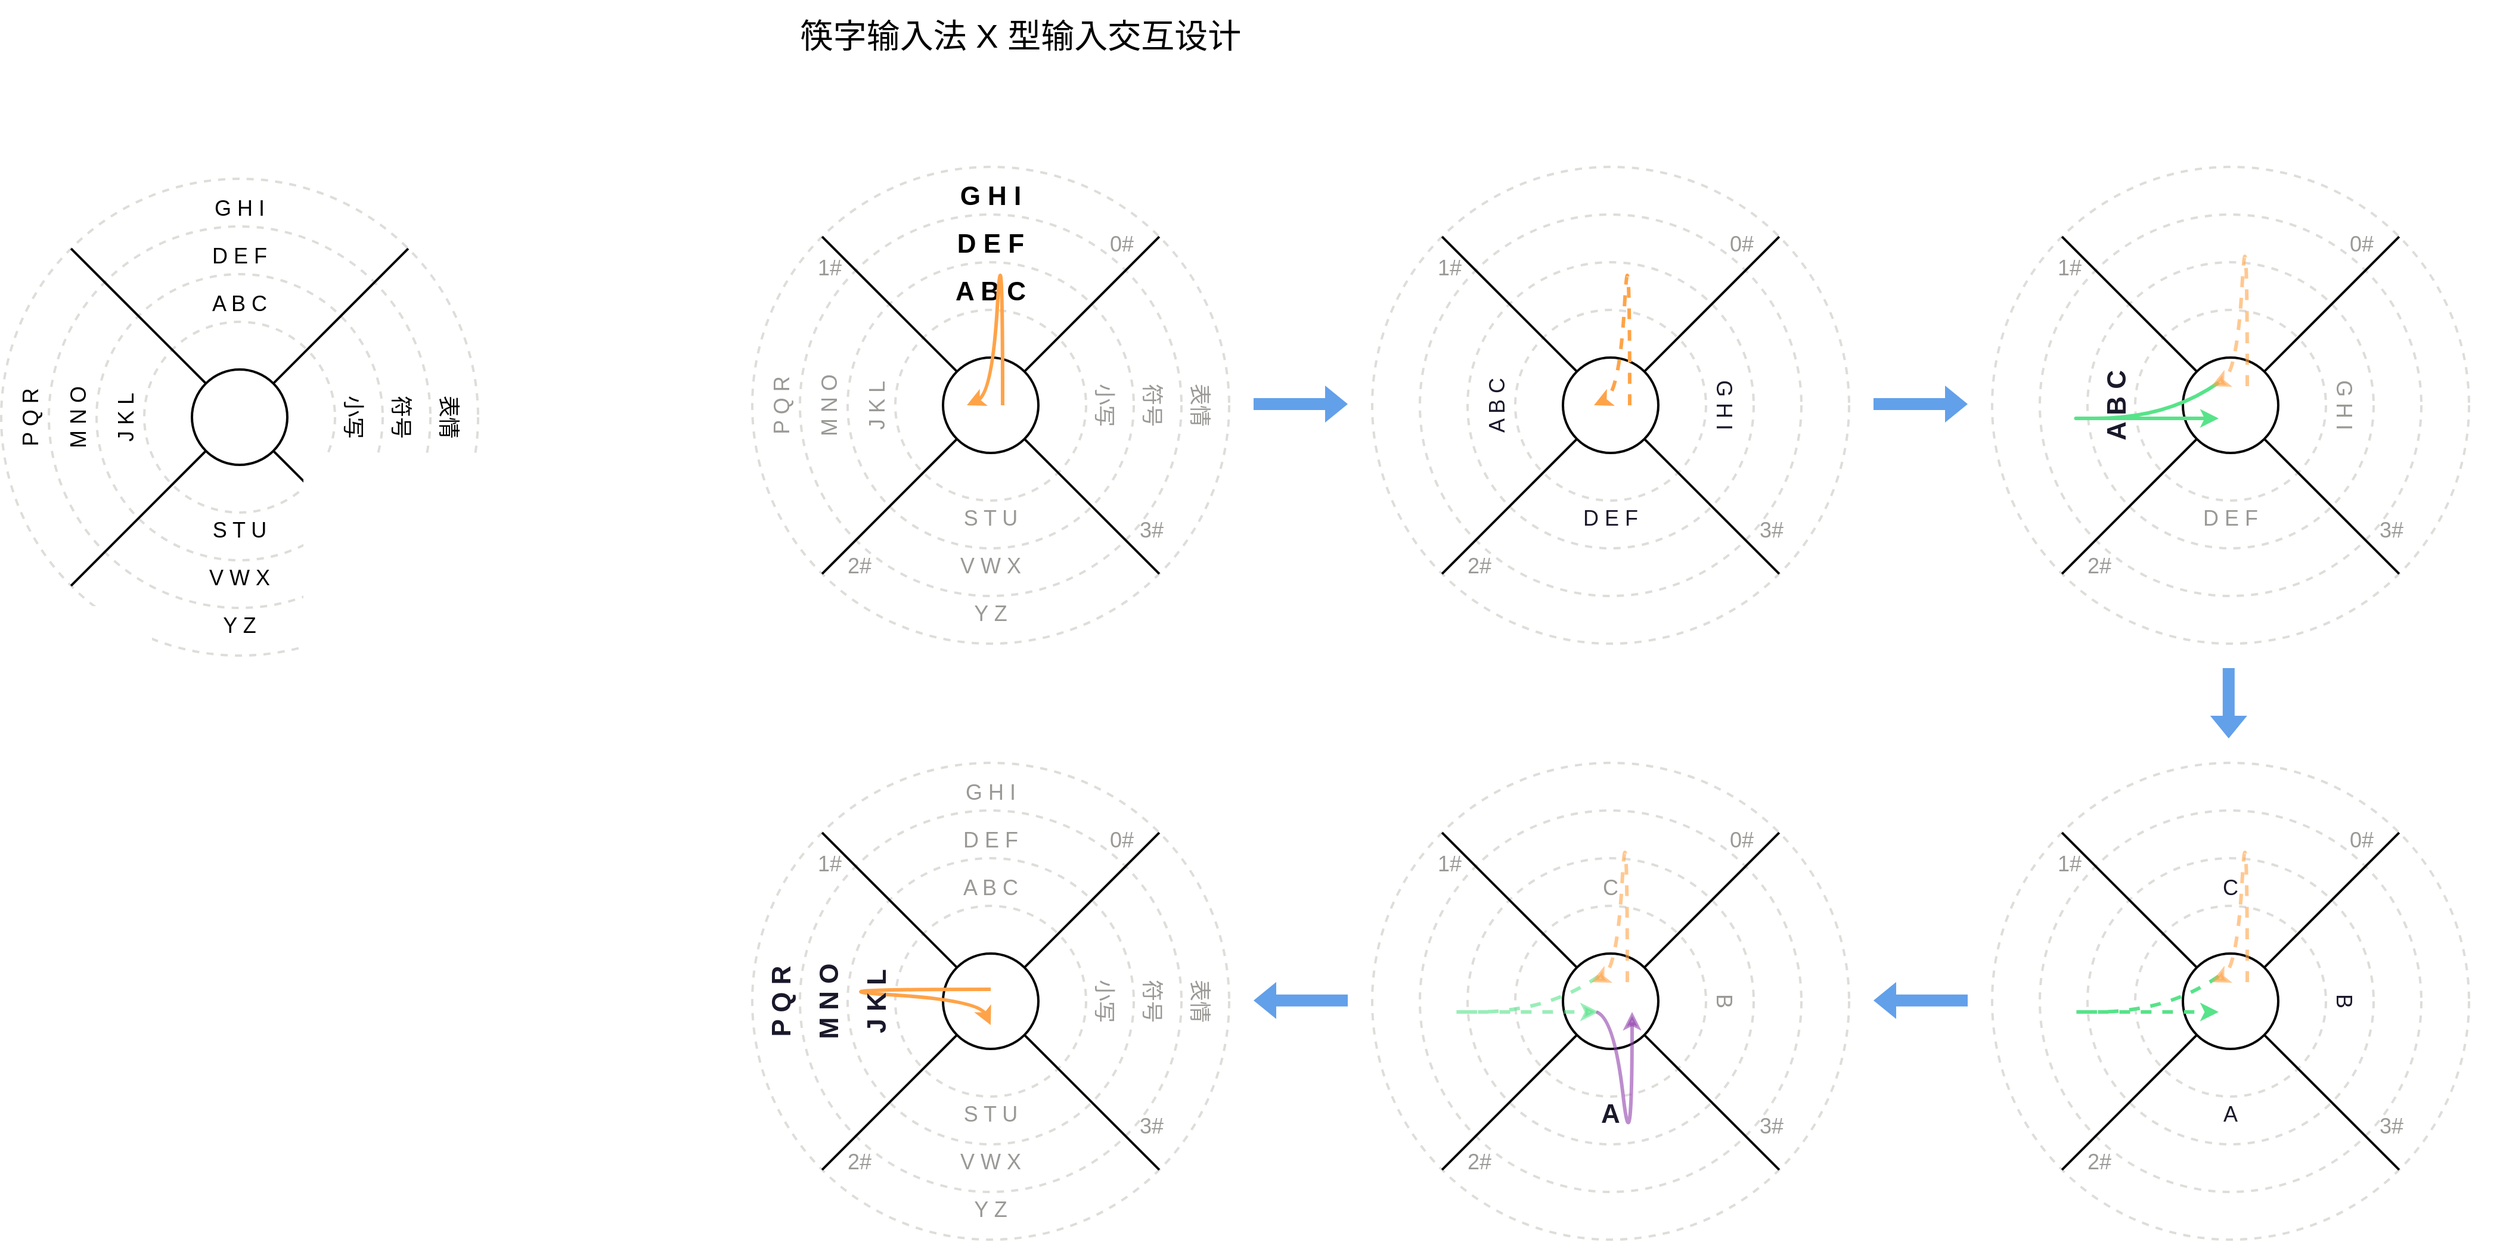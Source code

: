 <mxfile version="26.0.16">
  <diagram name="Page-1" id="z6yH7UmO6E86RNjmYcne">
    <mxGraphModel dx="2537" dy="974" grid="1" gridSize="10" guides="1" tooltips="1" connect="1" arrows="1" fold="1" page="1" pageScale="1" pageWidth="850" pageHeight="1100" math="0" shadow="0">
      <root>
        <mxCell id="0" />
        <mxCell id="1" parent="0" />
        <mxCell id="UyPcug_hA5FNu7lXV_sg-15" value="" style="group;strokeColor=none;" vertex="1" connectable="0" parent="1">
          <mxGeometry x="-590" y="170" width="425" height="400" as="geometry" />
        </mxCell>
        <mxCell id="UyPcug_hA5FNu7lXV_sg-14" value="" style="ellipse;whiteSpace=wrap;html=1;aspect=fixed;fillColor=none;strokeWidth=2;strokeColor=light-dark(#deddda, #ededed);dashed=1;" vertex="1" parent="UyPcug_hA5FNu7lXV_sg-15">
          <mxGeometry width="400" height="400" as="geometry" />
        </mxCell>
        <mxCell id="UyPcug_hA5FNu7lXV_sg-12" value="" style="ellipse;whiteSpace=wrap;html=1;aspect=fixed;fillColor=none;strokeWidth=2;strokeColor=light-dark(#deddda, #ededed);dashed=1;" vertex="1" parent="UyPcug_hA5FNu7lXV_sg-15">
          <mxGeometry x="40" y="40" width="320" height="320" as="geometry" />
        </mxCell>
        <mxCell id="UyPcug_hA5FNu7lXV_sg-11" value="" style="ellipse;whiteSpace=wrap;html=1;aspect=fixed;fillColor=none;strokeWidth=2;strokeColor=light-dark(#deddda, #ededed);dashed=1;" vertex="1" parent="UyPcug_hA5FNu7lXV_sg-15">
          <mxGeometry x="80" y="80" width="240" height="240" as="geometry" />
        </mxCell>
        <mxCell id="UyPcug_hA5FNu7lXV_sg-9" value="" style="ellipse;whiteSpace=wrap;html=1;aspect=fixed;fillColor=none;strokeWidth=2;strokeColor=light-dark(#deddda, #ededed);dashed=1;" vertex="1" parent="UyPcug_hA5FNu7lXV_sg-15">
          <mxGeometry x="120" y="120" width="160" height="160" as="geometry" />
        </mxCell>
        <mxCell id="UyPcug_hA5FNu7lXV_sg-18" value="G H I" style="text;html=1;align=center;verticalAlign=middle;whiteSpace=wrap;rounded=0;fontSize=18;fontStyle=0" vertex="1" parent="UyPcug_hA5FNu7lXV_sg-15">
          <mxGeometry x="150" y="10" width="100" height="30" as="geometry" />
        </mxCell>
        <mxCell id="UyPcug_hA5FNu7lXV_sg-20" style="edgeStyle=none;rounded=0;orthogonalLoop=1;jettySize=auto;html=1;exitX=0;exitY=0;exitDx=0;exitDy=0;entryX=1;entryY=1;entryDx=0;entryDy=0;strokeWidth=2;endArrow=none;startFill=0;" edge="1" parent="UyPcug_hA5FNu7lXV_sg-15" source="UyPcug_hA5FNu7lXV_sg-14" target="UyPcug_hA5FNu7lXV_sg-14">
          <mxGeometry relative="1" as="geometry" />
        </mxCell>
        <mxCell id="UyPcug_hA5FNu7lXV_sg-21" style="edgeStyle=none;rounded=0;orthogonalLoop=1;jettySize=auto;html=1;exitX=1;exitY=0;exitDx=0;exitDy=0;entryX=0;entryY=1;entryDx=0;entryDy=0;strokeWidth=2;endArrow=none;startFill=0;" edge="1" parent="UyPcug_hA5FNu7lXV_sg-15" source="UyPcug_hA5FNu7lXV_sg-14" target="UyPcug_hA5FNu7lXV_sg-14">
          <mxGeometry relative="1" as="geometry" />
        </mxCell>
        <mxCell id="UyPcug_hA5FNu7lXV_sg-6" value="" style="ellipse;whiteSpace=wrap;html=1;aspect=fixed;strokeWidth=2;" vertex="1" parent="UyPcug_hA5FNu7lXV_sg-15">
          <mxGeometry x="160" y="160" width="80" height="80" as="geometry" />
        </mxCell>
        <mxCell id="UyPcug_hA5FNu7lXV_sg-16" value="A B C" style="text;html=1;align=center;verticalAlign=middle;whiteSpace=wrap;rounded=0;fontSize=18;fontStyle=0" vertex="1" parent="UyPcug_hA5FNu7lXV_sg-15">
          <mxGeometry x="150" y="90" width="100" height="30" as="geometry" />
        </mxCell>
        <mxCell id="UyPcug_hA5FNu7lXV_sg-17" value="D E F" style="text;html=1;align=center;verticalAlign=middle;whiteSpace=wrap;rounded=0;fontSize=18;fontStyle=0" vertex="1" parent="UyPcug_hA5FNu7lXV_sg-15">
          <mxGeometry x="150" y="50" width="100" height="30" as="geometry" />
        </mxCell>
        <mxCell id="UyPcug_hA5FNu7lXV_sg-19" value="J K L" style="text;html=1;align=center;verticalAlign=middle;whiteSpace=wrap;rounded=0;fontSize=18;fontStyle=0;rotation=-90;" vertex="1" parent="UyPcug_hA5FNu7lXV_sg-15">
          <mxGeometry x="55" y="185" width="100" height="30" as="geometry" />
        </mxCell>
        <mxCell id="UyPcug_hA5FNu7lXV_sg-22" value="M N O" style="text;html=1;align=center;verticalAlign=middle;whiteSpace=wrap;rounded=0;fontSize=18;fontStyle=0;rotation=-90;" vertex="1" parent="UyPcug_hA5FNu7lXV_sg-15">
          <mxGeometry x="15" y="185" width="100" height="30" as="geometry" />
        </mxCell>
        <mxCell id="UyPcug_hA5FNu7lXV_sg-23" value="P Q R" style="text;html=1;align=center;verticalAlign=middle;whiteSpace=wrap;rounded=0;fontSize=18;fontStyle=0;rotation=-90;" vertex="1" parent="UyPcug_hA5FNu7lXV_sg-15">
          <mxGeometry x="-25" y="185" width="100" height="30" as="geometry" />
        </mxCell>
        <mxCell id="UyPcug_hA5FNu7lXV_sg-24" value="S T U" style="text;html=1;align=center;verticalAlign=middle;whiteSpace=wrap;rounded=0;fontSize=18;fontStyle=0" vertex="1" parent="UyPcug_hA5FNu7lXV_sg-15">
          <mxGeometry x="150" y="280" width="100" height="30" as="geometry" />
        </mxCell>
        <mxCell id="UyPcug_hA5FNu7lXV_sg-25" value="V W X" style="text;html=1;align=center;verticalAlign=middle;whiteSpace=wrap;rounded=0;fontSize=18;fontStyle=0" vertex="1" parent="UyPcug_hA5FNu7lXV_sg-15">
          <mxGeometry x="150" y="320" width="100" height="30" as="geometry" />
        </mxCell>
        <mxCell id="UyPcug_hA5FNu7lXV_sg-26" value="Y Z" style="text;html=1;align=center;verticalAlign=middle;whiteSpace=wrap;rounded=0;fontSize=18;fontStyle=0" vertex="1" parent="UyPcug_hA5FNu7lXV_sg-15">
          <mxGeometry x="150" y="360" width="100" height="30" as="geometry" />
        </mxCell>
        <mxCell id="UyPcug_hA5FNu7lXV_sg-28" value="小写" style="text;html=1;align=center;verticalAlign=middle;whiteSpace=wrap;rounded=0;fontSize=18;fontStyle=0;rotation=90;" vertex="1" parent="UyPcug_hA5FNu7lXV_sg-15">
          <mxGeometry x="245" y="185" width="100" height="30" as="geometry" />
        </mxCell>
        <mxCell id="UyPcug_hA5FNu7lXV_sg-29" value="符号" style="text;html=1;align=center;verticalAlign=middle;whiteSpace=wrap;rounded=0;fontSize=18;fontStyle=0;rotation=90;" vertex="1" parent="UyPcug_hA5FNu7lXV_sg-15">
          <mxGeometry x="285" y="185" width="100" height="30" as="geometry" />
        </mxCell>
        <mxCell id="UyPcug_hA5FNu7lXV_sg-30" value="表情" style="text;html=1;align=center;verticalAlign=middle;whiteSpace=wrap;rounded=0;fontSize=18;fontStyle=0;rotation=90;" vertex="1" parent="UyPcug_hA5FNu7lXV_sg-15">
          <mxGeometry x="325" y="185" width="100" height="30" as="geometry" />
        </mxCell>
        <mxCell id="UyPcug_hA5FNu7lXV_sg-27" value="筷字输入法 X 型输入交互设计" style="text;html=1;align=center;verticalAlign=middle;whiteSpace=wrap;rounded=0;fontSize=28;fontStyle=0" vertex="1" parent="1">
          <mxGeometry x="20" y="20" width="490" height="60" as="geometry" />
        </mxCell>
        <mxCell id="UyPcug_hA5FNu7lXV_sg-31" value="" style="group;strokeColor=none;" vertex="1" connectable="0" parent="1">
          <mxGeometry x="40" y="160" width="425" height="400" as="geometry" />
        </mxCell>
        <mxCell id="UyPcug_hA5FNu7lXV_sg-32" value="" style="ellipse;whiteSpace=wrap;html=1;aspect=fixed;fillColor=none;strokeWidth=2;strokeColor=light-dark(#deddda, #ededed);dashed=1;" vertex="1" parent="UyPcug_hA5FNu7lXV_sg-31">
          <mxGeometry width="400" height="400" as="geometry" />
        </mxCell>
        <mxCell id="UyPcug_hA5FNu7lXV_sg-33" value="" style="ellipse;whiteSpace=wrap;html=1;aspect=fixed;fillColor=none;strokeWidth=2;strokeColor=light-dark(#deddda, #ededed);dashed=1;" vertex="1" parent="UyPcug_hA5FNu7lXV_sg-31">
          <mxGeometry x="40" y="40" width="320" height="320" as="geometry" />
        </mxCell>
        <mxCell id="UyPcug_hA5FNu7lXV_sg-34" value="" style="ellipse;whiteSpace=wrap;html=1;aspect=fixed;fillColor=none;strokeWidth=2;strokeColor=light-dark(#deddda, #ededed);dashed=1;" vertex="1" parent="UyPcug_hA5FNu7lXV_sg-31">
          <mxGeometry x="80" y="80" width="240" height="240" as="geometry" />
        </mxCell>
        <mxCell id="UyPcug_hA5FNu7lXV_sg-35" value="" style="ellipse;whiteSpace=wrap;html=1;aspect=fixed;fillColor=none;strokeWidth=2;strokeColor=light-dark(#deddda, #ededed);dashed=1;" vertex="1" parent="UyPcug_hA5FNu7lXV_sg-31">
          <mxGeometry x="120" y="120" width="160" height="160" as="geometry" />
        </mxCell>
        <mxCell id="UyPcug_hA5FNu7lXV_sg-36" value="G H I" style="text;html=1;align=center;verticalAlign=middle;whiteSpace=wrap;rounded=0;fontSize=22;fontStyle=1" vertex="1" parent="UyPcug_hA5FNu7lXV_sg-31">
          <mxGeometry x="150" y="10" width="100" height="30" as="geometry" />
        </mxCell>
        <mxCell id="UyPcug_hA5FNu7lXV_sg-37" style="edgeStyle=none;rounded=0;orthogonalLoop=1;jettySize=auto;html=1;exitX=0;exitY=0;exitDx=0;exitDy=0;entryX=1;entryY=1;entryDx=0;entryDy=0;strokeWidth=2;endArrow=none;startFill=0;" edge="1" parent="UyPcug_hA5FNu7lXV_sg-31" source="UyPcug_hA5FNu7lXV_sg-32" target="UyPcug_hA5FNu7lXV_sg-32">
          <mxGeometry relative="1" as="geometry" />
        </mxCell>
        <mxCell id="UyPcug_hA5FNu7lXV_sg-38" style="edgeStyle=none;rounded=0;orthogonalLoop=1;jettySize=auto;html=1;exitX=1;exitY=0;exitDx=0;exitDy=0;entryX=0;entryY=1;entryDx=0;entryDy=0;strokeWidth=2;endArrow=none;startFill=0;" edge="1" parent="UyPcug_hA5FNu7lXV_sg-31" source="UyPcug_hA5FNu7lXV_sg-32" target="UyPcug_hA5FNu7lXV_sg-32">
          <mxGeometry relative="1" as="geometry" />
        </mxCell>
        <mxCell id="UyPcug_hA5FNu7lXV_sg-39" value="" style="ellipse;whiteSpace=wrap;html=1;aspect=fixed;strokeWidth=2;fontColor=light-dark(#9a9996, #ededed);" vertex="1" parent="UyPcug_hA5FNu7lXV_sg-31">
          <mxGeometry x="160" y="160" width="80" height="80" as="geometry" />
        </mxCell>
        <mxCell id="UyPcug_hA5FNu7lXV_sg-41" value="D E F" style="text;html=1;align=center;verticalAlign=middle;whiteSpace=wrap;rounded=0;fontSize=22;fontStyle=1" vertex="1" parent="UyPcug_hA5FNu7lXV_sg-31">
          <mxGeometry x="150" y="50" width="100" height="30" as="geometry" />
        </mxCell>
        <mxCell id="UyPcug_hA5FNu7lXV_sg-42" value="J K L" style="text;html=1;align=center;verticalAlign=middle;whiteSpace=wrap;rounded=0;fontSize=18;fontStyle=0;rotation=-90;fontColor=light-dark(#9a9996, #ededed);" vertex="1" parent="UyPcug_hA5FNu7lXV_sg-31">
          <mxGeometry x="55" y="185" width="100" height="30" as="geometry" />
        </mxCell>
        <mxCell id="UyPcug_hA5FNu7lXV_sg-43" value="M N O" style="text;html=1;align=center;verticalAlign=middle;whiteSpace=wrap;rounded=0;fontSize=18;fontStyle=0;rotation=-90;fontColor=light-dark(#9a9996, #ededed);" vertex="1" parent="UyPcug_hA5FNu7lXV_sg-31">
          <mxGeometry x="15" y="185" width="100" height="30" as="geometry" />
        </mxCell>
        <mxCell id="UyPcug_hA5FNu7lXV_sg-44" value="P Q R" style="text;html=1;align=center;verticalAlign=middle;whiteSpace=wrap;rounded=0;fontSize=18;fontStyle=0;rotation=-90;fontColor=light-dark(#9a9996, #ededed);" vertex="1" parent="UyPcug_hA5FNu7lXV_sg-31">
          <mxGeometry x="-25" y="185" width="100" height="30" as="geometry" />
        </mxCell>
        <mxCell id="UyPcug_hA5FNu7lXV_sg-45" value="S T U" style="text;html=1;align=center;verticalAlign=middle;whiteSpace=wrap;rounded=0;fontSize=18;fontStyle=0;fontColor=light-dark(#9a9996, #ededed);" vertex="1" parent="UyPcug_hA5FNu7lXV_sg-31">
          <mxGeometry x="150" y="280" width="100" height="30" as="geometry" />
        </mxCell>
        <mxCell id="UyPcug_hA5FNu7lXV_sg-46" value="V W X" style="text;html=1;align=center;verticalAlign=middle;whiteSpace=wrap;rounded=0;fontSize=18;fontStyle=0;fontColor=light-dark(#9a9996, #ededed);" vertex="1" parent="UyPcug_hA5FNu7lXV_sg-31">
          <mxGeometry x="150" y="320" width="100" height="30" as="geometry" />
        </mxCell>
        <mxCell id="UyPcug_hA5FNu7lXV_sg-47" value="Y Z" style="text;html=1;align=center;verticalAlign=middle;whiteSpace=wrap;rounded=0;fontSize=18;fontStyle=0;fontColor=light-dark(#9a9996, #ededed);" vertex="1" parent="UyPcug_hA5FNu7lXV_sg-31">
          <mxGeometry x="150" y="360" width="100" height="30" as="geometry" />
        </mxCell>
        <mxCell id="UyPcug_hA5FNu7lXV_sg-48" value="小写" style="text;html=1;align=center;verticalAlign=middle;whiteSpace=wrap;rounded=0;fontSize=18;fontStyle=0;rotation=90;fontColor=light-dark(#9a9996, #ededed);" vertex="1" parent="UyPcug_hA5FNu7lXV_sg-31">
          <mxGeometry x="245" y="185" width="100" height="30" as="geometry" />
        </mxCell>
        <mxCell id="UyPcug_hA5FNu7lXV_sg-49" value="符号" style="text;html=1;align=center;verticalAlign=middle;whiteSpace=wrap;rounded=0;fontSize=18;fontStyle=0;rotation=90;fontColor=light-dark(#9a9996, #ededed);" vertex="1" parent="UyPcug_hA5FNu7lXV_sg-31">
          <mxGeometry x="285" y="185" width="100" height="30" as="geometry" />
        </mxCell>
        <mxCell id="UyPcug_hA5FNu7lXV_sg-50" value="表情" style="text;html=1;align=center;verticalAlign=middle;whiteSpace=wrap;rounded=0;fontSize=18;fontStyle=0;rotation=90;fontColor=light-dark(#9a9996, #ededed);" vertex="1" parent="UyPcug_hA5FNu7lXV_sg-31">
          <mxGeometry x="325" y="185" width="100" height="30" as="geometry" />
        </mxCell>
        <mxCell id="UyPcug_hA5FNu7lXV_sg-40" value="A B C" style="text;html=1;align=center;verticalAlign=middle;whiteSpace=wrap;rounded=0;fontSize=22;fontStyle=1" vertex="1" parent="UyPcug_hA5FNu7lXV_sg-31">
          <mxGeometry x="150" y="90" width="100" height="30" as="geometry" />
        </mxCell>
        <mxCell id="UyPcug_hA5FNu7lXV_sg-186" value="0#" style="text;html=1;align=center;verticalAlign=middle;whiteSpace=wrap;rounded=0;fontSize=18;fontStyle=0;fontColor=light-dark(#9a9996, #ededed);" vertex="1" parent="UyPcug_hA5FNu7lXV_sg-31">
          <mxGeometry x="285" y="50" width="50" height="30" as="geometry" />
        </mxCell>
        <mxCell id="UyPcug_hA5FNu7lXV_sg-188" value="1#" style="text;html=1;align=center;verticalAlign=middle;whiteSpace=wrap;rounded=0;fontSize=18;fontStyle=0;fontColor=light-dark(#9a9996, #ededed);" vertex="1" parent="UyPcug_hA5FNu7lXV_sg-31">
          <mxGeometry x="40" y="70" width="50" height="30" as="geometry" />
        </mxCell>
        <mxCell id="UyPcug_hA5FNu7lXV_sg-189" value="2#" style="text;html=1;align=center;verticalAlign=middle;whiteSpace=wrap;rounded=0;fontSize=18;fontStyle=0;fontColor=light-dark(#9a9996, #ededed);" vertex="1" parent="UyPcug_hA5FNu7lXV_sg-31">
          <mxGeometry x="65" y="320" width="50" height="30" as="geometry" />
        </mxCell>
        <mxCell id="UyPcug_hA5FNu7lXV_sg-190" value="3#" style="text;html=1;align=center;verticalAlign=middle;whiteSpace=wrap;rounded=0;fontSize=18;fontStyle=0;fontColor=light-dark(#9a9996, #ededed);" vertex="1" parent="UyPcug_hA5FNu7lXV_sg-31">
          <mxGeometry x="310" y="290" width="50" height="30" as="geometry" />
        </mxCell>
        <mxCell id="UyPcug_hA5FNu7lXV_sg-54" value="" style="group;strokeColor=none;" vertex="1" connectable="0" parent="1">
          <mxGeometry x="560" y="160" width="425" height="400" as="geometry" />
        </mxCell>
        <mxCell id="UyPcug_hA5FNu7lXV_sg-55" value="" style="ellipse;whiteSpace=wrap;html=1;aspect=fixed;fillColor=none;strokeWidth=2;strokeColor=light-dark(#deddda, #ededed);dashed=1;" vertex="1" parent="UyPcug_hA5FNu7lXV_sg-54">
          <mxGeometry width="400" height="400" as="geometry" />
        </mxCell>
        <mxCell id="UyPcug_hA5FNu7lXV_sg-56" value="" style="ellipse;whiteSpace=wrap;html=1;aspect=fixed;fillColor=none;strokeWidth=2;strokeColor=light-dark(#deddda, #ededed);dashed=1;" vertex="1" parent="UyPcug_hA5FNu7lXV_sg-54">
          <mxGeometry x="40" y="40" width="320" height="320" as="geometry" />
        </mxCell>
        <mxCell id="UyPcug_hA5FNu7lXV_sg-57" value="" style="ellipse;whiteSpace=wrap;html=1;aspect=fixed;fillColor=none;strokeWidth=2;strokeColor=light-dark(#deddda, #ededed);dashed=1;" vertex="1" parent="UyPcug_hA5FNu7lXV_sg-54">
          <mxGeometry x="80" y="80" width="240" height="240" as="geometry" />
        </mxCell>
        <mxCell id="UyPcug_hA5FNu7lXV_sg-58" value="" style="ellipse;whiteSpace=wrap;html=1;aspect=fixed;fillColor=none;strokeWidth=2;strokeColor=light-dark(#deddda, #ededed);dashed=1;" vertex="1" parent="UyPcug_hA5FNu7lXV_sg-54">
          <mxGeometry x="120" y="120" width="160" height="160" as="geometry" />
        </mxCell>
        <mxCell id="UyPcug_hA5FNu7lXV_sg-60" style="edgeStyle=none;rounded=0;orthogonalLoop=1;jettySize=auto;html=1;exitX=0;exitY=0;exitDx=0;exitDy=0;entryX=1;entryY=1;entryDx=0;entryDy=0;strokeWidth=2;endArrow=none;startFill=0;" edge="1" parent="UyPcug_hA5FNu7lXV_sg-54" source="UyPcug_hA5FNu7lXV_sg-55" target="UyPcug_hA5FNu7lXV_sg-55">
          <mxGeometry relative="1" as="geometry" />
        </mxCell>
        <mxCell id="UyPcug_hA5FNu7lXV_sg-61" style="edgeStyle=none;rounded=0;orthogonalLoop=1;jettySize=auto;html=1;exitX=1;exitY=0;exitDx=0;exitDy=0;entryX=0;entryY=1;entryDx=0;entryDy=0;strokeWidth=2;endArrow=none;startFill=0;" edge="1" parent="UyPcug_hA5FNu7lXV_sg-54" source="UyPcug_hA5FNu7lXV_sg-55" target="UyPcug_hA5FNu7lXV_sg-55">
          <mxGeometry relative="1" as="geometry" />
        </mxCell>
        <mxCell id="UyPcug_hA5FNu7lXV_sg-62" value="" style="ellipse;whiteSpace=wrap;html=1;aspect=fixed;strokeWidth=2;fontColor=light-dark(#9a9996, #ededed);" vertex="1" parent="UyPcug_hA5FNu7lXV_sg-54">
          <mxGeometry x="160" y="160" width="80" height="80" as="geometry" />
        </mxCell>
        <mxCell id="UyPcug_hA5FNu7lXV_sg-65" value="A B C" style="text;html=1;align=center;verticalAlign=middle;whiteSpace=wrap;rounded=0;fontSize=18;fontStyle=0;rotation=-90;fontColor=light-dark(#1a192b, #ededed);" vertex="1" parent="UyPcug_hA5FNu7lXV_sg-54">
          <mxGeometry x="55" y="185" width="100" height="30" as="geometry" />
        </mxCell>
        <mxCell id="UyPcug_hA5FNu7lXV_sg-68" value="D E F" style="text;html=1;align=center;verticalAlign=middle;whiteSpace=wrap;rounded=0;fontSize=18;fontStyle=0;fontColor=light-dark(#1a192b, #ededed);" vertex="1" parent="UyPcug_hA5FNu7lXV_sg-54">
          <mxGeometry x="150" y="280" width="100" height="30" as="geometry" />
        </mxCell>
        <mxCell id="UyPcug_hA5FNu7lXV_sg-71" value="G H I" style="text;html=1;align=center;verticalAlign=middle;whiteSpace=wrap;rounded=0;fontSize=18;fontStyle=0;rotation=90;fontColor=light-dark(#1a192b, #ededed);" vertex="1" parent="UyPcug_hA5FNu7lXV_sg-54">
          <mxGeometry x="245" y="185" width="100" height="30" as="geometry" />
        </mxCell>
        <mxCell id="UyPcug_hA5FNu7lXV_sg-191" value="2#" style="text;html=1;align=center;verticalAlign=middle;whiteSpace=wrap;rounded=0;fontSize=18;fontStyle=0;fontColor=light-dark(#9a9996, #ededed);" vertex="1" parent="UyPcug_hA5FNu7lXV_sg-54">
          <mxGeometry x="65" y="320" width="50" height="30" as="geometry" />
        </mxCell>
        <mxCell id="UyPcug_hA5FNu7lXV_sg-192" value="3#" style="text;html=1;align=center;verticalAlign=middle;whiteSpace=wrap;rounded=0;fontSize=18;fontStyle=0;fontColor=light-dark(#9a9996, #ededed);" vertex="1" parent="UyPcug_hA5FNu7lXV_sg-54">
          <mxGeometry x="310" y="290" width="50" height="30" as="geometry" />
        </mxCell>
        <mxCell id="UyPcug_hA5FNu7lXV_sg-193" value="0#" style="text;html=1;align=center;verticalAlign=middle;whiteSpace=wrap;rounded=0;fontSize=18;fontStyle=0;fontColor=light-dark(#9a9996, #ededed);" vertex="1" parent="UyPcug_hA5FNu7lXV_sg-54">
          <mxGeometry x="285" y="50" width="50" height="30" as="geometry" />
        </mxCell>
        <mxCell id="UyPcug_hA5FNu7lXV_sg-194" value="1#" style="text;html=1;align=center;verticalAlign=middle;whiteSpace=wrap;rounded=0;fontSize=18;fontStyle=0;fontColor=light-dark(#9a9996, #ededed);" vertex="1" parent="UyPcug_hA5FNu7lXV_sg-54">
          <mxGeometry x="40" y="70" width="50" height="30" as="geometry" />
        </mxCell>
        <mxCell id="UyPcug_hA5FNu7lXV_sg-74" value="" style="group" vertex="1" connectable="0" parent="1">
          <mxGeometry x="746" y="250" width="30" height="110" as="geometry" />
        </mxCell>
        <mxCell id="UyPcug_hA5FNu7lXV_sg-75" value="" style="rounded=0;whiteSpace=wrap;html=1;fillColor=none;strokeColor=none;" vertex="1" parent="UyPcug_hA5FNu7lXV_sg-74">
          <mxGeometry width="30" height="110" as="geometry" />
        </mxCell>
        <mxCell id="UyPcug_hA5FNu7lXV_sg-78" value="" style="curved=1;endArrow=classic;html=1;rounded=0;strokeWidth=3;strokeColor=light-dark(#ffa348, #ededed);entryX=0;entryY=1;entryDx=0;entryDy=0;exitX=1;exitY=1;exitDx=0;exitDy=0;dashed=1;" edge="1" parent="UyPcug_hA5FNu7lXV_sg-74" source="UyPcug_hA5FNu7lXV_sg-75" target="UyPcug_hA5FNu7lXV_sg-75">
          <mxGeometry width="50" height="50" relative="1" as="geometry">
            <mxPoint x="-6" y="-60" as="sourcePoint" />
            <mxPoint x="24" y="-110" as="targetPoint" />
            <Array as="points">
              <mxPoint x="30" y="-50" />
              <mxPoint x="21.429" y="100" />
            </Array>
          </mxGeometry>
        </mxCell>
        <mxCell id="UyPcug_hA5FNu7lXV_sg-80" value="" style="group" vertex="1" connectable="0" parent="1">
          <mxGeometry x="220" y="250" width="30" height="110" as="geometry" />
        </mxCell>
        <mxCell id="UyPcug_hA5FNu7lXV_sg-81" value="" style="rounded=0;whiteSpace=wrap;html=1;fillColor=none;strokeColor=none;" vertex="1" parent="UyPcug_hA5FNu7lXV_sg-80">
          <mxGeometry width="30" height="110" as="geometry" />
        </mxCell>
        <mxCell id="UyPcug_hA5FNu7lXV_sg-82" value="" style="curved=1;endArrow=classic;html=1;rounded=0;strokeWidth=3;strokeColor=light-dark(#ffa348, #ededed);entryX=0;entryY=1;entryDx=0;entryDy=0;exitX=1;exitY=1;exitDx=0;exitDy=0;" edge="1" parent="UyPcug_hA5FNu7lXV_sg-80" source="UyPcug_hA5FNu7lXV_sg-81" target="UyPcug_hA5FNu7lXV_sg-81">
          <mxGeometry width="50" height="50" relative="1" as="geometry">
            <mxPoint x="-6" y="-60" as="sourcePoint" />
            <mxPoint x="24" y="-110" as="targetPoint" />
            <Array as="points">
              <mxPoint x="30" y="-50" />
              <mxPoint x="21.429" y="100" />
            </Array>
          </mxGeometry>
        </mxCell>
        <mxCell id="UyPcug_hA5FNu7lXV_sg-83" value="" style="group;strokeColor=none;" vertex="1" connectable="0" parent="1">
          <mxGeometry x="1080" y="160" width="425" height="400" as="geometry" />
        </mxCell>
        <mxCell id="UyPcug_hA5FNu7lXV_sg-84" value="" style="ellipse;whiteSpace=wrap;html=1;aspect=fixed;fillColor=none;strokeWidth=2;strokeColor=light-dark(#deddda, #ededed);dashed=1;" vertex="1" parent="UyPcug_hA5FNu7lXV_sg-83">
          <mxGeometry width="400" height="400" as="geometry" />
        </mxCell>
        <mxCell id="UyPcug_hA5FNu7lXV_sg-85" value="" style="ellipse;whiteSpace=wrap;html=1;aspect=fixed;fillColor=none;strokeWidth=2;strokeColor=light-dark(#deddda, #ededed);dashed=1;" vertex="1" parent="UyPcug_hA5FNu7lXV_sg-83">
          <mxGeometry x="40" y="40" width="320" height="320" as="geometry" />
        </mxCell>
        <mxCell id="UyPcug_hA5FNu7lXV_sg-86" value="" style="ellipse;whiteSpace=wrap;html=1;aspect=fixed;fillColor=none;strokeWidth=2;strokeColor=light-dark(#deddda, #ededed);dashed=1;" vertex="1" parent="UyPcug_hA5FNu7lXV_sg-83">
          <mxGeometry x="80" y="80" width="240" height="240" as="geometry" />
        </mxCell>
        <mxCell id="UyPcug_hA5FNu7lXV_sg-87" value="" style="ellipse;whiteSpace=wrap;html=1;aspect=fixed;fillColor=none;strokeWidth=2;strokeColor=light-dark(#deddda, #ededed);dashed=1;" vertex="1" parent="UyPcug_hA5FNu7lXV_sg-83">
          <mxGeometry x="120" y="120" width="160" height="160" as="geometry" />
        </mxCell>
        <mxCell id="UyPcug_hA5FNu7lXV_sg-88" style="edgeStyle=none;rounded=0;orthogonalLoop=1;jettySize=auto;html=1;exitX=0;exitY=0;exitDx=0;exitDy=0;entryX=1;entryY=1;entryDx=0;entryDy=0;strokeWidth=2;endArrow=none;startFill=0;" edge="1" parent="UyPcug_hA5FNu7lXV_sg-83" source="UyPcug_hA5FNu7lXV_sg-84" target="UyPcug_hA5FNu7lXV_sg-84">
          <mxGeometry relative="1" as="geometry" />
        </mxCell>
        <mxCell id="UyPcug_hA5FNu7lXV_sg-89" style="edgeStyle=none;rounded=0;orthogonalLoop=1;jettySize=auto;html=1;exitX=1;exitY=0;exitDx=0;exitDy=0;entryX=0;entryY=1;entryDx=0;entryDy=0;strokeWidth=2;endArrow=none;startFill=0;" edge="1" parent="UyPcug_hA5FNu7lXV_sg-83" source="UyPcug_hA5FNu7lXV_sg-84" target="UyPcug_hA5FNu7lXV_sg-84">
          <mxGeometry relative="1" as="geometry" />
        </mxCell>
        <mxCell id="UyPcug_hA5FNu7lXV_sg-90" value="" style="ellipse;whiteSpace=wrap;html=1;aspect=fixed;strokeWidth=2;fontColor=light-dark(#9a9996, #ededed);" vertex="1" parent="UyPcug_hA5FNu7lXV_sg-83">
          <mxGeometry x="160" y="160" width="80" height="80" as="geometry" />
        </mxCell>
        <mxCell id="UyPcug_hA5FNu7lXV_sg-92" value="D E F" style="text;html=1;align=center;verticalAlign=middle;whiteSpace=wrap;rounded=0;fontSize=18;fontStyle=0;fontColor=light-dark(#9a9996, #ededed);" vertex="1" parent="UyPcug_hA5FNu7lXV_sg-83">
          <mxGeometry x="150" y="280" width="100" height="30" as="geometry" />
        </mxCell>
        <mxCell id="UyPcug_hA5FNu7lXV_sg-93" value="G H I" style="text;html=1;align=center;verticalAlign=middle;whiteSpace=wrap;rounded=0;fontSize=18;fontStyle=0;rotation=90;fontColor=light-dark(#9a9996, #ededed);" vertex="1" parent="UyPcug_hA5FNu7lXV_sg-83">
          <mxGeometry x="245" y="185" width="100" height="30" as="geometry" />
        </mxCell>
        <mxCell id="UyPcug_hA5FNu7lXV_sg-100" value="" style="group" vertex="1" connectable="0" parent="UyPcug_hA5FNu7lXV_sg-83">
          <mxGeometry x="70" y="181" width="120" height="30" as="geometry" />
        </mxCell>
        <mxCell id="UyPcug_hA5FNu7lXV_sg-101" value="" style="rounded=0;whiteSpace=wrap;html=1;fillColor=none;strokeColor=none;" vertex="1" parent="UyPcug_hA5FNu7lXV_sg-100">
          <mxGeometry width="120" height="30.0" as="geometry" />
        </mxCell>
        <mxCell id="UyPcug_hA5FNu7lXV_sg-102" value="" style="curved=1;endArrow=classic;html=1;rounded=0;strokeWidth=3;strokeColor=light-dark(#57e389, #ededed);entryX=1;entryY=1;entryDx=0;entryDy=0;exitX=1;exitY=0;exitDx=0;exitDy=0;" edge="1" parent="UyPcug_hA5FNu7lXV_sg-100" source="UyPcug_hA5FNu7lXV_sg-101" target="UyPcug_hA5FNu7lXV_sg-101">
          <mxGeometry width="50" height="50" relative="1" as="geometry">
            <mxPoint x="154.286" y="90" as="sourcePoint" />
            <mxPoint x="96" y="-30.0" as="targetPoint" />
            <Array as="points">
              <mxPoint x="77.143" y="30" />
              <mxPoint x="-42.857" y="30" />
            </Array>
          </mxGeometry>
        </mxCell>
        <mxCell id="UyPcug_hA5FNu7lXV_sg-91" value="A B C" style="text;html=1;align=center;verticalAlign=middle;whiteSpace=wrap;rounded=0;fontSize=22;fontStyle=1;rotation=-90;fontColor=light-dark(#1a192b, #ededed);" vertex="1" parent="UyPcug_hA5FNu7lXV_sg-83">
          <mxGeometry x="55" y="185" width="100" height="30" as="geometry" />
        </mxCell>
        <mxCell id="UyPcug_hA5FNu7lXV_sg-195" value="2#" style="text;html=1;align=center;verticalAlign=middle;whiteSpace=wrap;rounded=0;fontSize=18;fontStyle=0;fontColor=light-dark(#9a9996, #ededed);" vertex="1" parent="UyPcug_hA5FNu7lXV_sg-83">
          <mxGeometry x="65" y="320" width="50" height="30" as="geometry" />
        </mxCell>
        <mxCell id="UyPcug_hA5FNu7lXV_sg-196" value="3#" style="text;html=1;align=center;verticalAlign=middle;whiteSpace=wrap;rounded=0;fontSize=18;fontStyle=0;fontColor=light-dark(#9a9996, #ededed);" vertex="1" parent="UyPcug_hA5FNu7lXV_sg-83">
          <mxGeometry x="310" y="290" width="50" height="30" as="geometry" />
        </mxCell>
        <mxCell id="UyPcug_hA5FNu7lXV_sg-197" value="0#" style="text;html=1;align=center;verticalAlign=middle;whiteSpace=wrap;rounded=0;fontSize=18;fontStyle=0;fontColor=light-dark(#9a9996, #ededed);" vertex="1" parent="UyPcug_hA5FNu7lXV_sg-83">
          <mxGeometry x="285" y="50" width="50" height="30" as="geometry" />
        </mxCell>
        <mxCell id="UyPcug_hA5FNu7lXV_sg-198" value="1#" style="text;html=1;align=center;verticalAlign=middle;whiteSpace=wrap;rounded=0;fontSize=18;fontStyle=0;fontColor=light-dark(#9a9996, #ededed);" vertex="1" parent="UyPcug_hA5FNu7lXV_sg-83">
          <mxGeometry x="40" y="70" width="50" height="30" as="geometry" />
        </mxCell>
        <mxCell id="UyPcug_hA5FNu7lXV_sg-94" value="" style="group" vertex="1" connectable="0" parent="1">
          <mxGeometry x="1264" y="234" width="30" height="110" as="geometry" />
        </mxCell>
        <mxCell id="UyPcug_hA5FNu7lXV_sg-95" value="" style="rounded=0;whiteSpace=wrap;html=1;fillColor=none;strokeColor=none;" vertex="1" parent="UyPcug_hA5FNu7lXV_sg-94">
          <mxGeometry width="30" height="110" as="geometry" />
        </mxCell>
        <mxCell id="UyPcug_hA5FNu7lXV_sg-96" value="" style="curved=1;endArrow=classic;html=1;rounded=0;strokeWidth=3;strokeColor=light-dark(#ffa348, #ededed);entryX=0;entryY=1;entryDx=0;entryDy=0;exitX=1;exitY=1;exitDx=0;exitDy=0;dashed=1;opacity=60;" edge="1" parent="UyPcug_hA5FNu7lXV_sg-94" source="UyPcug_hA5FNu7lXV_sg-95" target="UyPcug_hA5FNu7lXV_sg-95">
          <mxGeometry width="50" height="50" relative="1" as="geometry">
            <mxPoint x="-6" y="-60" as="sourcePoint" />
            <mxPoint x="24" y="-110" as="targetPoint" />
            <Array as="points">
              <mxPoint x="30" y="-50" />
              <mxPoint x="21.429" y="100" />
            </Array>
          </mxGeometry>
        </mxCell>
        <mxCell id="UyPcug_hA5FNu7lXV_sg-103" value="" style="group;strokeColor=none;" vertex="1" connectable="0" parent="1">
          <mxGeometry x="1080" y="660" width="425" height="400" as="geometry" />
        </mxCell>
        <mxCell id="UyPcug_hA5FNu7lXV_sg-104" value="" style="ellipse;whiteSpace=wrap;html=1;aspect=fixed;fillColor=none;strokeWidth=2;strokeColor=light-dark(#deddda, #ededed);dashed=1;" vertex="1" parent="UyPcug_hA5FNu7lXV_sg-103">
          <mxGeometry width="400" height="400" as="geometry" />
        </mxCell>
        <mxCell id="UyPcug_hA5FNu7lXV_sg-105" value="" style="ellipse;whiteSpace=wrap;html=1;aspect=fixed;fillColor=none;strokeWidth=2;strokeColor=light-dark(#deddda, #ededed);dashed=1;" vertex="1" parent="UyPcug_hA5FNu7lXV_sg-103">
          <mxGeometry x="40" y="40" width="320" height="320" as="geometry" />
        </mxCell>
        <mxCell id="UyPcug_hA5FNu7lXV_sg-106" value="" style="ellipse;whiteSpace=wrap;html=1;aspect=fixed;fillColor=none;strokeWidth=2;strokeColor=light-dark(#deddda, #ededed);dashed=1;" vertex="1" parent="UyPcug_hA5FNu7lXV_sg-103">
          <mxGeometry x="80" y="80" width="240" height="240" as="geometry" />
        </mxCell>
        <mxCell id="UyPcug_hA5FNu7lXV_sg-107" value="" style="ellipse;whiteSpace=wrap;html=1;aspect=fixed;fillColor=none;strokeWidth=2;strokeColor=light-dark(#deddda, #ededed);dashed=1;" vertex="1" parent="UyPcug_hA5FNu7lXV_sg-103">
          <mxGeometry x="120" y="120" width="160" height="160" as="geometry" />
        </mxCell>
        <mxCell id="UyPcug_hA5FNu7lXV_sg-108" style="edgeStyle=none;rounded=0;orthogonalLoop=1;jettySize=auto;html=1;exitX=0;exitY=0;exitDx=0;exitDy=0;entryX=1;entryY=1;entryDx=0;entryDy=0;strokeWidth=2;endArrow=none;startFill=0;" edge="1" parent="UyPcug_hA5FNu7lXV_sg-103" source="UyPcug_hA5FNu7lXV_sg-104" target="UyPcug_hA5FNu7lXV_sg-104">
          <mxGeometry relative="1" as="geometry" />
        </mxCell>
        <mxCell id="UyPcug_hA5FNu7lXV_sg-109" style="edgeStyle=none;rounded=0;orthogonalLoop=1;jettySize=auto;html=1;exitX=1;exitY=0;exitDx=0;exitDy=0;entryX=0;entryY=1;entryDx=0;entryDy=0;strokeWidth=2;endArrow=none;startFill=0;" edge="1" parent="UyPcug_hA5FNu7lXV_sg-103" source="UyPcug_hA5FNu7lXV_sg-104" target="UyPcug_hA5FNu7lXV_sg-104">
          <mxGeometry relative="1" as="geometry" />
        </mxCell>
        <mxCell id="UyPcug_hA5FNu7lXV_sg-110" value="" style="ellipse;whiteSpace=wrap;html=1;aspect=fixed;strokeWidth=2;fontColor=light-dark(#9a9996, #ededed);" vertex="1" parent="UyPcug_hA5FNu7lXV_sg-103">
          <mxGeometry x="160" y="160" width="80" height="80" as="geometry" />
        </mxCell>
        <mxCell id="UyPcug_hA5FNu7lXV_sg-113" value="" style="group" vertex="1" connectable="0" parent="UyPcug_hA5FNu7lXV_sg-103">
          <mxGeometry x="70" y="179" width="120" height="30" as="geometry" />
        </mxCell>
        <mxCell id="UyPcug_hA5FNu7lXV_sg-114" value="" style="rounded=0;whiteSpace=wrap;html=1;fillColor=none;strokeColor=none;" vertex="1" parent="UyPcug_hA5FNu7lXV_sg-113">
          <mxGeometry width="120" height="30.0" as="geometry" />
        </mxCell>
        <mxCell id="UyPcug_hA5FNu7lXV_sg-115" value="" style="curved=1;endArrow=classic;html=1;rounded=0;strokeWidth=3;strokeColor=light-dark(#57e389, #ededed);entryX=1;entryY=1;entryDx=0;entryDy=0;exitX=1;exitY=0;exitDx=0;exitDy=0;dashed=1;" edge="1" parent="UyPcug_hA5FNu7lXV_sg-113" source="UyPcug_hA5FNu7lXV_sg-114" target="UyPcug_hA5FNu7lXV_sg-114">
          <mxGeometry width="50" height="50" relative="1" as="geometry">
            <mxPoint x="154.286" y="90" as="sourcePoint" />
            <mxPoint x="96" y="-30.0" as="targetPoint" />
            <Array as="points">
              <mxPoint x="77.143" y="30" />
              <mxPoint x="-42.857" y="30" />
            </Array>
          </mxGeometry>
        </mxCell>
        <mxCell id="UyPcug_hA5FNu7lXV_sg-111" value="A" style="text;html=1;align=center;verticalAlign=middle;whiteSpace=wrap;rounded=0;fontSize=18;fontStyle=0;fontColor=light-dark(#1a192b, #ededed);" vertex="1" parent="UyPcug_hA5FNu7lXV_sg-103">
          <mxGeometry x="150" y="280" width="100" height="30" as="geometry" />
        </mxCell>
        <mxCell id="UyPcug_hA5FNu7lXV_sg-112" value="B" style="text;html=1;align=center;verticalAlign=middle;whiteSpace=wrap;rounded=0;fontSize=18;fontStyle=0;rotation=90;fontColor=light-dark(#1a192b, #ededed);" vertex="1" parent="UyPcug_hA5FNu7lXV_sg-103">
          <mxGeometry x="245" y="185" width="100" height="30" as="geometry" />
        </mxCell>
        <mxCell id="UyPcug_hA5FNu7lXV_sg-120" value="C" style="text;html=1;align=center;verticalAlign=middle;whiteSpace=wrap;rounded=0;fontSize=18;fontStyle=0;fontColor=light-dark(#1a192b, #ededed);" vertex="1" parent="UyPcug_hA5FNu7lXV_sg-103">
          <mxGeometry x="150" y="90" width="100" height="30" as="geometry" />
        </mxCell>
        <mxCell id="UyPcug_hA5FNu7lXV_sg-199" value="2#" style="text;html=1;align=center;verticalAlign=middle;whiteSpace=wrap;rounded=0;fontSize=18;fontStyle=0;fontColor=light-dark(#9a9996, #ededed);" vertex="1" parent="UyPcug_hA5FNu7lXV_sg-103">
          <mxGeometry x="65" y="320" width="50" height="30" as="geometry" />
        </mxCell>
        <mxCell id="UyPcug_hA5FNu7lXV_sg-200" value="3#" style="text;html=1;align=center;verticalAlign=middle;whiteSpace=wrap;rounded=0;fontSize=18;fontStyle=0;fontColor=light-dark(#9a9996, #ededed);" vertex="1" parent="UyPcug_hA5FNu7lXV_sg-103">
          <mxGeometry x="310" y="290" width="50" height="30" as="geometry" />
        </mxCell>
        <mxCell id="UyPcug_hA5FNu7lXV_sg-201" value="0#" style="text;html=1;align=center;verticalAlign=middle;whiteSpace=wrap;rounded=0;fontSize=18;fontStyle=0;fontColor=light-dark(#9a9996, #ededed);" vertex="1" parent="UyPcug_hA5FNu7lXV_sg-103">
          <mxGeometry x="285" y="50" width="50" height="30" as="geometry" />
        </mxCell>
        <mxCell id="UyPcug_hA5FNu7lXV_sg-202" value="1#" style="text;html=1;align=center;verticalAlign=middle;whiteSpace=wrap;rounded=0;fontSize=18;fontStyle=0;fontColor=light-dark(#9a9996, #ededed);" vertex="1" parent="UyPcug_hA5FNu7lXV_sg-103">
          <mxGeometry x="40" y="70" width="50" height="30" as="geometry" />
        </mxCell>
        <mxCell id="UyPcug_hA5FNu7lXV_sg-117" value="" style="group" vertex="1" connectable="0" parent="1">
          <mxGeometry x="1264" y="734" width="30" height="110" as="geometry" />
        </mxCell>
        <mxCell id="UyPcug_hA5FNu7lXV_sg-118" value="" style="rounded=0;whiteSpace=wrap;html=1;fillColor=none;strokeColor=none;" vertex="1" parent="UyPcug_hA5FNu7lXV_sg-117">
          <mxGeometry width="30" height="110" as="geometry" />
        </mxCell>
        <mxCell id="UyPcug_hA5FNu7lXV_sg-119" value="" style="curved=1;endArrow=classic;html=1;rounded=0;strokeWidth=3;strokeColor=light-dark(#ffa348, #ededed);entryX=0;entryY=1;entryDx=0;entryDy=0;exitX=1;exitY=1;exitDx=0;exitDy=0;dashed=1;opacity=60;" edge="1" parent="UyPcug_hA5FNu7lXV_sg-117" source="UyPcug_hA5FNu7lXV_sg-118" target="UyPcug_hA5FNu7lXV_sg-118">
          <mxGeometry width="50" height="50" relative="1" as="geometry">
            <mxPoint x="-6" y="-60" as="sourcePoint" />
            <mxPoint x="24" y="-110" as="targetPoint" />
            <Array as="points">
              <mxPoint x="30" y="-50" />
              <mxPoint x="21.429" y="100" />
            </Array>
          </mxGeometry>
        </mxCell>
        <mxCell id="UyPcug_hA5FNu7lXV_sg-138" value="" style="group;strokeColor=none;" vertex="1" connectable="0" parent="1">
          <mxGeometry x="560" y="660" width="425" height="400" as="geometry" />
        </mxCell>
        <mxCell id="UyPcug_hA5FNu7lXV_sg-139" value="" style="ellipse;whiteSpace=wrap;html=1;aspect=fixed;fillColor=none;strokeWidth=2;strokeColor=light-dark(#deddda, #ededed);dashed=1;" vertex="1" parent="UyPcug_hA5FNu7lXV_sg-138">
          <mxGeometry width="400" height="400" as="geometry" />
        </mxCell>
        <mxCell id="UyPcug_hA5FNu7lXV_sg-140" value="" style="ellipse;whiteSpace=wrap;html=1;aspect=fixed;fillColor=none;strokeWidth=2;strokeColor=light-dark(#deddda, #ededed);dashed=1;" vertex="1" parent="UyPcug_hA5FNu7lXV_sg-138">
          <mxGeometry x="40" y="40" width="320" height="320" as="geometry" />
        </mxCell>
        <mxCell id="UyPcug_hA5FNu7lXV_sg-141" value="" style="ellipse;whiteSpace=wrap;html=1;aspect=fixed;fillColor=none;strokeWidth=2;strokeColor=light-dark(#deddda, #ededed);dashed=1;" vertex="1" parent="UyPcug_hA5FNu7lXV_sg-138">
          <mxGeometry x="80" y="80" width="240" height="240" as="geometry" />
        </mxCell>
        <mxCell id="UyPcug_hA5FNu7lXV_sg-142" value="" style="ellipse;whiteSpace=wrap;html=1;aspect=fixed;fillColor=none;strokeWidth=2;strokeColor=light-dark(#deddda, #ededed);dashed=1;" vertex="1" parent="UyPcug_hA5FNu7lXV_sg-138">
          <mxGeometry x="120" y="120" width="160" height="160" as="geometry" />
        </mxCell>
        <mxCell id="UyPcug_hA5FNu7lXV_sg-143" style="edgeStyle=none;rounded=0;orthogonalLoop=1;jettySize=auto;html=1;exitX=0;exitY=0;exitDx=0;exitDy=0;entryX=1;entryY=1;entryDx=0;entryDy=0;strokeWidth=2;endArrow=none;startFill=0;" edge="1" parent="UyPcug_hA5FNu7lXV_sg-138" source="UyPcug_hA5FNu7lXV_sg-139" target="UyPcug_hA5FNu7lXV_sg-139">
          <mxGeometry relative="1" as="geometry" />
        </mxCell>
        <mxCell id="UyPcug_hA5FNu7lXV_sg-144" style="edgeStyle=none;rounded=0;orthogonalLoop=1;jettySize=auto;html=1;exitX=1;exitY=0;exitDx=0;exitDy=0;entryX=0;entryY=1;entryDx=0;entryDy=0;strokeWidth=2;endArrow=none;startFill=0;" edge="1" parent="UyPcug_hA5FNu7lXV_sg-138" source="UyPcug_hA5FNu7lXV_sg-139" target="UyPcug_hA5FNu7lXV_sg-139">
          <mxGeometry relative="1" as="geometry" />
        </mxCell>
        <mxCell id="UyPcug_hA5FNu7lXV_sg-145" value="" style="ellipse;whiteSpace=wrap;html=1;aspect=fixed;strokeWidth=2;fontColor=light-dark(#9a9996, #ededed);" vertex="1" parent="UyPcug_hA5FNu7lXV_sg-138">
          <mxGeometry x="160" y="160" width="80" height="80" as="geometry" />
        </mxCell>
        <mxCell id="UyPcug_hA5FNu7lXV_sg-146" value="" style="group" vertex="1" connectable="0" parent="UyPcug_hA5FNu7lXV_sg-138">
          <mxGeometry x="70" y="179" width="120" height="30" as="geometry" />
        </mxCell>
        <mxCell id="UyPcug_hA5FNu7lXV_sg-147" value="" style="rounded=0;whiteSpace=wrap;html=1;fillColor=none;strokeColor=none;" vertex="1" parent="UyPcug_hA5FNu7lXV_sg-146">
          <mxGeometry width="120" height="30.0" as="geometry" />
        </mxCell>
        <mxCell id="UyPcug_hA5FNu7lXV_sg-148" value="" style="curved=1;endArrow=classic;html=1;rounded=0;strokeWidth=3;strokeColor=light-dark(#57e389, #ededed);entryX=1;entryY=1;entryDx=0;entryDy=0;exitX=1;exitY=0;exitDx=0;exitDy=0;dashed=1;opacity=60;" edge="1" parent="UyPcug_hA5FNu7lXV_sg-146" source="UyPcug_hA5FNu7lXV_sg-147" target="UyPcug_hA5FNu7lXV_sg-147">
          <mxGeometry width="50" height="50" relative="1" as="geometry">
            <mxPoint x="154.286" y="90" as="sourcePoint" />
            <mxPoint x="96" y="-30.0" as="targetPoint" />
            <Array as="points">
              <mxPoint x="77.143" y="30" />
              <mxPoint x="-42.857" y="30" />
            </Array>
          </mxGeometry>
        </mxCell>
        <mxCell id="UyPcug_hA5FNu7lXV_sg-149" value="A" style="text;html=1;align=center;verticalAlign=middle;whiteSpace=wrap;rounded=0;fontSize=22;fontStyle=1;fontColor=light-dark(#1a192b, #ededed);" vertex="1" parent="UyPcug_hA5FNu7lXV_sg-138">
          <mxGeometry x="150" y="280" width="100" height="30" as="geometry" />
        </mxCell>
        <mxCell id="UyPcug_hA5FNu7lXV_sg-150" value="B" style="text;html=1;align=center;verticalAlign=middle;whiteSpace=wrap;rounded=0;fontSize=18;fontStyle=0;rotation=90;fontColor=light-dark(#9a9996, #ededed);" vertex="1" parent="UyPcug_hA5FNu7lXV_sg-138">
          <mxGeometry x="245" y="185" width="100" height="30" as="geometry" />
        </mxCell>
        <mxCell id="UyPcug_hA5FNu7lXV_sg-151" value="C" style="text;html=1;align=center;verticalAlign=middle;whiteSpace=wrap;rounded=0;fontSize=18;fontStyle=0;fontColor=light-dark(#9a9996, #ededed);" vertex="1" parent="UyPcug_hA5FNu7lXV_sg-138">
          <mxGeometry x="150" y="90" width="100" height="30" as="geometry" />
        </mxCell>
        <mxCell id="UyPcug_hA5FNu7lXV_sg-155" value="" style="group" vertex="1" connectable="0" parent="UyPcug_hA5FNu7lXV_sg-138">
          <mxGeometry x="188" y="209" width="30" height="90" as="geometry" />
        </mxCell>
        <mxCell id="UyPcug_hA5FNu7lXV_sg-156" value="" style="rounded=0;whiteSpace=wrap;html=1;fillColor=none;strokeColor=none;" vertex="1" parent="UyPcug_hA5FNu7lXV_sg-155">
          <mxGeometry width="30" height="90" as="geometry" />
        </mxCell>
        <mxCell id="UyPcug_hA5FNu7lXV_sg-157" value="" style="curved=1;endArrow=classic;html=1;rounded=0;strokeWidth=3;strokeColor=light-dark(#9141ac, #ededed);opacity=60;exitX=0;exitY=0;exitDx=0;exitDy=0;entryX=1;entryY=0;entryDx=0;entryDy=0;" edge="1" parent="UyPcug_hA5FNu7lXV_sg-155" source="UyPcug_hA5FNu7lXV_sg-156" target="UyPcug_hA5FNu7lXV_sg-156">
          <mxGeometry width="50" height="50" relative="1" as="geometry">
            <mxPoint x="120" y="-11.455" as="sourcePoint" />
            <mxPoint x="110" y="86.727" as="targetPoint" />
            <Array as="points">
              <mxPoint x="15" y="4.909" />
              <mxPoint x="30" y="135.818" />
            </Array>
          </mxGeometry>
        </mxCell>
        <mxCell id="UyPcug_hA5FNu7lXV_sg-203" value="2#" style="text;html=1;align=center;verticalAlign=middle;whiteSpace=wrap;rounded=0;fontSize=18;fontStyle=0;fontColor=light-dark(#9a9996, #ededed);" vertex="1" parent="UyPcug_hA5FNu7lXV_sg-138">
          <mxGeometry x="65" y="320" width="50" height="30" as="geometry" />
        </mxCell>
        <mxCell id="UyPcug_hA5FNu7lXV_sg-204" value="3#" style="text;html=1;align=center;verticalAlign=middle;whiteSpace=wrap;rounded=0;fontSize=18;fontStyle=0;fontColor=light-dark(#9a9996, #ededed);" vertex="1" parent="UyPcug_hA5FNu7lXV_sg-138">
          <mxGeometry x="310" y="290" width="50" height="30" as="geometry" />
        </mxCell>
        <mxCell id="UyPcug_hA5FNu7lXV_sg-205" value="0#" style="text;html=1;align=center;verticalAlign=middle;whiteSpace=wrap;rounded=0;fontSize=18;fontStyle=0;fontColor=light-dark(#9a9996, #ededed);" vertex="1" parent="UyPcug_hA5FNu7lXV_sg-138">
          <mxGeometry x="285" y="50" width="50" height="30" as="geometry" />
        </mxCell>
        <mxCell id="UyPcug_hA5FNu7lXV_sg-206" value="1#" style="text;html=1;align=center;verticalAlign=middle;whiteSpace=wrap;rounded=0;fontSize=18;fontStyle=0;fontColor=light-dark(#9a9996, #ededed);" vertex="1" parent="UyPcug_hA5FNu7lXV_sg-138">
          <mxGeometry x="40" y="70" width="50" height="30" as="geometry" />
        </mxCell>
        <mxCell id="UyPcug_hA5FNu7lXV_sg-152" value="" style="group" vertex="1" connectable="0" parent="1">
          <mxGeometry x="744" y="734" width="30" height="110" as="geometry" />
        </mxCell>
        <mxCell id="UyPcug_hA5FNu7lXV_sg-153" value="" style="rounded=0;whiteSpace=wrap;html=1;fillColor=none;strokeColor=none;" vertex="1" parent="UyPcug_hA5FNu7lXV_sg-152">
          <mxGeometry width="30" height="110" as="geometry" />
        </mxCell>
        <mxCell id="UyPcug_hA5FNu7lXV_sg-154" value="" style="curved=1;endArrow=classic;html=1;rounded=0;strokeWidth=3;strokeColor=light-dark(#ffa348, #ededed);entryX=0;entryY=1;entryDx=0;entryDy=0;exitX=1;exitY=1;exitDx=0;exitDy=0;dashed=1;opacity=60;" edge="1" parent="UyPcug_hA5FNu7lXV_sg-152" source="UyPcug_hA5FNu7lXV_sg-153" target="UyPcug_hA5FNu7lXV_sg-153">
          <mxGeometry width="50" height="50" relative="1" as="geometry">
            <mxPoint x="-6" y="-60" as="sourcePoint" />
            <mxPoint x="24" y="-110" as="targetPoint" />
            <Array as="points">
              <mxPoint x="30" y="-50" />
              <mxPoint x="21.429" y="100" />
            </Array>
          </mxGeometry>
        </mxCell>
        <mxCell id="UyPcug_hA5FNu7lXV_sg-158" value="" style="group;strokeColor=none;" vertex="1" connectable="0" parent="1">
          <mxGeometry x="40" y="660" width="425" height="400" as="geometry" />
        </mxCell>
        <mxCell id="UyPcug_hA5FNu7lXV_sg-159" value="" style="ellipse;whiteSpace=wrap;html=1;aspect=fixed;fillColor=none;strokeWidth=2;strokeColor=light-dark(#deddda, #ededed);dashed=1;" vertex="1" parent="UyPcug_hA5FNu7lXV_sg-158">
          <mxGeometry width="400" height="400" as="geometry" />
        </mxCell>
        <mxCell id="UyPcug_hA5FNu7lXV_sg-160" value="" style="ellipse;whiteSpace=wrap;html=1;aspect=fixed;fillColor=none;strokeWidth=2;strokeColor=light-dark(#deddda, #ededed);dashed=1;" vertex="1" parent="UyPcug_hA5FNu7lXV_sg-158">
          <mxGeometry x="40" y="40" width="320" height="320" as="geometry" />
        </mxCell>
        <mxCell id="UyPcug_hA5FNu7lXV_sg-161" value="" style="ellipse;whiteSpace=wrap;html=1;aspect=fixed;fillColor=none;strokeWidth=2;strokeColor=light-dark(#deddda, #ededed);dashed=1;" vertex="1" parent="UyPcug_hA5FNu7lXV_sg-158">
          <mxGeometry x="80" y="80" width="240" height="240" as="geometry" />
        </mxCell>
        <mxCell id="UyPcug_hA5FNu7lXV_sg-162" value="" style="ellipse;whiteSpace=wrap;html=1;aspect=fixed;fillColor=none;strokeWidth=2;strokeColor=light-dark(#deddda, #ededed);dashed=1;" vertex="1" parent="UyPcug_hA5FNu7lXV_sg-158">
          <mxGeometry x="120" y="120" width="160" height="160" as="geometry" />
        </mxCell>
        <mxCell id="UyPcug_hA5FNu7lXV_sg-163" value="G H I" style="text;html=1;align=center;verticalAlign=middle;whiteSpace=wrap;rounded=0;fontSize=18;fontStyle=0;fontColor=light-dark(#9a9996, #ededed);" vertex="1" parent="UyPcug_hA5FNu7lXV_sg-158">
          <mxGeometry x="150" y="10" width="100" height="30" as="geometry" />
        </mxCell>
        <mxCell id="UyPcug_hA5FNu7lXV_sg-164" style="edgeStyle=none;rounded=0;orthogonalLoop=1;jettySize=auto;html=1;exitX=0;exitY=0;exitDx=0;exitDy=0;entryX=1;entryY=1;entryDx=0;entryDy=0;strokeWidth=2;endArrow=none;startFill=0;" edge="1" parent="UyPcug_hA5FNu7lXV_sg-158" source="UyPcug_hA5FNu7lXV_sg-159" target="UyPcug_hA5FNu7lXV_sg-159">
          <mxGeometry relative="1" as="geometry" />
        </mxCell>
        <mxCell id="UyPcug_hA5FNu7lXV_sg-165" style="edgeStyle=none;rounded=0;orthogonalLoop=1;jettySize=auto;html=1;exitX=1;exitY=0;exitDx=0;exitDy=0;entryX=0;entryY=1;entryDx=0;entryDy=0;strokeWidth=2;endArrow=none;startFill=0;" edge="1" parent="UyPcug_hA5FNu7lXV_sg-158" source="UyPcug_hA5FNu7lXV_sg-159" target="UyPcug_hA5FNu7lXV_sg-159">
          <mxGeometry relative="1" as="geometry" />
        </mxCell>
        <mxCell id="UyPcug_hA5FNu7lXV_sg-166" value="" style="ellipse;whiteSpace=wrap;html=1;aspect=fixed;strokeWidth=2;" vertex="1" parent="UyPcug_hA5FNu7lXV_sg-158">
          <mxGeometry x="160" y="160" width="80" height="80" as="geometry" />
        </mxCell>
        <mxCell id="UyPcug_hA5FNu7lXV_sg-167" value="A B C" style="text;html=1;align=center;verticalAlign=middle;whiteSpace=wrap;rounded=0;fontSize=18;fontStyle=0;fontColor=light-dark(#9a9996, #ededed);" vertex="1" parent="UyPcug_hA5FNu7lXV_sg-158">
          <mxGeometry x="150" y="90" width="100" height="30" as="geometry" />
        </mxCell>
        <mxCell id="UyPcug_hA5FNu7lXV_sg-168" value="D E F" style="text;html=1;align=center;verticalAlign=middle;whiteSpace=wrap;rounded=0;fontSize=18;fontStyle=0;fontColor=light-dark(#9a9996, #ededed);" vertex="1" parent="UyPcug_hA5FNu7lXV_sg-158">
          <mxGeometry x="150" y="50" width="100" height="30" as="geometry" />
        </mxCell>
        <mxCell id="UyPcug_hA5FNu7lXV_sg-170" value="M N O" style="text;html=1;align=center;verticalAlign=middle;whiteSpace=wrap;rounded=0;fontSize=22;fontStyle=1;rotation=-90;fontColor=light-dark(#1a192b, #ededed);" vertex="1" parent="UyPcug_hA5FNu7lXV_sg-158">
          <mxGeometry x="15" y="185" width="100" height="30" as="geometry" />
        </mxCell>
        <mxCell id="UyPcug_hA5FNu7lXV_sg-171" value="P Q R" style="text;html=1;align=center;verticalAlign=middle;whiteSpace=wrap;rounded=0;fontSize=22;fontStyle=1;rotation=-90;fontColor=light-dark(#1a192b, #ededed);" vertex="1" parent="UyPcug_hA5FNu7lXV_sg-158">
          <mxGeometry x="-25" y="185" width="100" height="30" as="geometry" />
        </mxCell>
        <mxCell id="UyPcug_hA5FNu7lXV_sg-172" value="S T U" style="text;html=1;align=center;verticalAlign=middle;whiteSpace=wrap;rounded=0;fontSize=18;fontStyle=0;fontColor=light-dark(#9a9996, #ededed);" vertex="1" parent="UyPcug_hA5FNu7lXV_sg-158">
          <mxGeometry x="150" y="280" width="100" height="30" as="geometry" />
        </mxCell>
        <mxCell id="UyPcug_hA5FNu7lXV_sg-173" value="V W X" style="text;html=1;align=center;verticalAlign=middle;whiteSpace=wrap;rounded=0;fontSize=18;fontStyle=0;fontColor=light-dark(#9a9996, #ededed);" vertex="1" parent="UyPcug_hA5FNu7lXV_sg-158">
          <mxGeometry x="150" y="320" width="100" height="30" as="geometry" />
        </mxCell>
        <mxCell id="UyPcug_hA5FNu7lXV_sg-174" value="Y Z" style="text;html=1;align=center;verticalAlign=middle;whiteSpace=wrap;rounded=0;fontSize=18;fontStyle=0;fontColor=light-dark(#9a9996, #ededed);" vertex="1" parent="UyPcug_hA5FNu7lXV_sg-158">
          <mxGeometry x="150" y="360" width="100" height="30" as="geometry" />
        </mxCell>
        <mxCell id="UyPcug_hA5FNu7lXV_sg-175" value="小写" style="text;html=1;align=center;verticalAlign=middle;whiteSpace=wrap;rounded=0;fontSize=18;fontStyle=0;rotation=90;fontColor=light-dark(#9a9996, #ededed);" vertex="1" parent="UyPcug_hA5FNu7lXV_sg-158">
          <mxGeometry x="245" y="185" width="100" height="30" as="geometry" />
        </mxCell>
        <mxCell id="UyPcug_hA5FNu7lXV_sg-176" value="符号" style="text;html=1;align=center;verticalAlign=middle;whiteSpace=wrap;rounded=0;fontSize=18;fontStyle=0;rotation=90;fontColor=light-dark(#9a9996, #ededed);" vertex="1" parent="UyPcug_hA5FNu7lXV_sg-158">
          <mxGeometry x="285" y="185" width="100" height="30" as="geometry" />
        </mxCell>
        <mxCell id="UyPcug_hA5FNu7lXV_sg-177" value="表情" style="text;html=1;align=center;verticalAlign=middle;whiteSpace=wrap;rounded=0;fontSize=18;fontStyle=0;rotation=90;fontColor=light-dark(#9a9996, #ededed);" vertex="1" parent="UyPcug_hA5FNu7lXV_sg-158">
          <mxGeometry x="325" y="185" width="100" height="30" as="geometry" />
        </mxCell>
        <mxCell id="UyPcug_hA5FNu7lXV_sg-178" value="" style="group;rotation=-90;" vertex="1" connectable="0" parent="UyPcug_hA5FNu7lXV_sg-158">
          <mxGeometry x="130" y="150" width="30" height="110" as="geometry" />
        </mxCell>
        <mxCell id="UyPcug_hA5FNu7lXV_sg-179" value="" style="rounded=0;whiteSpace=wrap;html=1;fillColor=none;strokeColor=none;rotation=-90;" vertex="1" parent="UyPcug_hA5FNu7lXV_sg-178">
          <mxGeometry width="30" height="110" as="geometry" />
        </mxCell>
        <mxCell id="UyPcug_hA5FNu7lXV_sg-180" value="" style="curved=1;endArrow=classic;html=1;rounded=0;strokeWidth=3;strokeColor=light-dark(#ffa348, #ededed);entryX=0;entryY=1;entryDx=0;entryDy=0;exitX=1;exitY=1;exitDx=0;exitDy=0;" edge="1" parent="UyPcug_hA5FNu7lXV_sg-178" source="UyPcug_hA5FNu7lXV_sg-179" target="UyPcug_hA5FNu7lXV_sg-179">
          <mxGeometry width="50" height="50" relative="1" as="geometry">
            <mxPoint x="-100" y="76" as="sourcePoint" />
            <mxPoint x="-150" y="46" as="targetPoint" />
            <Array as="points">
              <mxPoint x="-90" y="40" />
              <mxPoint x="60" y="49" />
            </Array>
          </mxGeometry>
        </mxCell>
        <mxCell id="UyPcug_hA5FNu7lXV_sg-169" value="J K L" style="text;html=1;align=center;verticalAlign=middle;whiteSpace=wrap;rounded=0;fontSize=22;fontStyle=1;rotation=-90;fontColor=light-dark(#1a192b, #ededed);" vertex="1" parent="UyPcug_hA5FNu7lXV_sg-158">
          <mxGeometry x="55" y="185" width="100" height="30" as="geometry" />
        </mxCell>
        <mxCell id="UyPcug_hA5FNu7lXV_sg-207" value="2#" style="text;html=1;align=center;verticalAlign=middle;whiteSpace=wrap;rounded=0;fontSize=18;fontStyle=0;fontColor=light-dark(#9a9996, #ededed);" vertex="1" parent="UyPcug_hA5FNu7lXV_sg-158">
          <mxGeometry x="65" y="320" width="50" height="30" as="geometry" />
        </mxCell>
        <mxCell id="UyPcug_hA5FNu7lXV_sg-208" value="3#" style="text;html=1;align=center;verticalAlign=middle;whiteSpace=wrap;rounded=0;fontSize=18;fontStyle=0;fontColor=light-dark(#9a9996, #ededed);" vertex="1" parent="UyPcug_hA5FNu7lXV_sg-158">
          <mxGeometry x="310" y="290" width="50" height="30" as="geometry" />
        </mxCell>
        <mxCell id="UyPcug_hA5FNu7lXV_sg-209" value="0#" style="text;html=1;align=center;verticalAlign=middle;whiteSpace=wrap;rounded=0;fontSize=18;fontStyle=0;fontColor=light-dark(#9a9996, #ededed);" vertex="1" parent="UyPcug_hA5FNu7lXV_sg-158">
          <mxGeometry x="285" y="50" width="50" height="30" as="geometry" />
        </mxCell>
        <mxCell id="UyPcug_hA5FNu7lXV_sg-210" value="1#" style="text;html=1;align=center;verticalAlign=middle;whiteSpace=wrap;rounded=0;fontSize=18;fontStyle=0;fontColor=light-dark(#9a9996, #ededed);" vertex="1" parent="UyPcug_hA5FNu7lXV_sg-158">
          <mxGeometry x="40" y="70" width="50" height="30" as="geometry" />
        </mxCell>
        <mxCell id="UyPcug_hA5FNu7lXV_sg-181" value="" style="shape=flexArrow;endArrow=classic;html=1;rounded=0;strokeColor=none;fillColor=light-dark(#62a0ea, #ededed);" edge="1" parent="1">
          <mxGeometry width="50" height="50" relative="1" as="geometry">
            <mxPoint x="460" y="359" as="sourcePoint" />
            <mxPoint x="540" y="359" as="targetPoint" />
          </mxGeometry>
        </mxCell>
        <mxCell id="UyPcug_hA5FNu7lXV_sg-182" value="" style="shape=flexArrow;endArrow=classic;html=1;rounded=0;strokeColor=none;fillColor=light-dark(#62a0ea, #ededed);" edge="1" parent="1">
          <mxGeometry width="50" height="50" relative="1" as="geometry">
            <mxPoint x="980" y="359" as="sourcePoint" />
            <mxPoint x="1060" y="359" as="targetPoint" />
          </mxGeometry>
        </mxCell>
        <mxCell id="UyPcug_hA5FNu7lXV_sg-183" value="" style="shape=flexArrow;endArrow=classic;html=1;rounded=0;strokeColor=none;fillColor=light-dark(#62a0ea, #ededed);" edge="1" parent="1">
          <mxGeometry width="50" height="50" relative="1" as="geometry">
            <mxPoint x="1278.41" y="580" as="sourcePoint" />
            <mxPoint x="1278.41" y="640" as="targetPoint" />
          </mxGeometry>
        </mxCell>
        <mxCell id="UyPcug_hA5FNu7lXV_sg-184" value="" style="shape=flexArrow;endArrow=classic;html=1;rounded=0;strokeColor=none;fillColor=light-dark(#62a0ea, #ededed);" edge="1" parent="1">
          <mxGeometry width="50" height="50" relative="1" as="geometry">
            <mxPoint x="1060" y="859.41" as="sourcePoint" />
            <mxPoint x="980" y="859.41" as="targetPoint" />
          </mxGeometry>
        </mxCell>
        <mxCell id="UyPcug_hA5FNu7lXV_sg-185" value="" style="shape=flexArrow;endArrow=classic;html=1;rounded=0;strokeColor=none;fillColor=light-dark(#62a0ea, #ededed);" edge="1" parent="1">
          <mxGeometry width="50" height="50" relative="1" as="geometry">
            <mxPoint x="540" y="859.41" as="sourcePoint" />
            <mxPoint x="460" y="859.41" as="targetPoint" />
          </mxGeometry>
        </mxCell>
      </root>
    </mxGraphModel>
  </diagram>
</mxfile>
